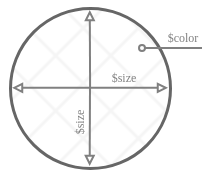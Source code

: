 <mxfile version="18.1.1" type="device"><diagram id="w8FE6rxc9OqxDZEOR7bm" name="Page-1"><mxGraphModel dx="142" dy="149" grid="1" gridSize="10" guides="1" tooltips="1" connect="1" arrows="1" fold="1" page="1" pageScale="1" pageWidth="827" pageHeight="1169" math="0" shadow="0"><root><mxCell id="0"/><mxCell id="1" parent="0"/><mxCell id="2JAlE5AirKuPdmRboZsL-1" value="" style="ellipse;whiteSpace=wrap;html=1;aspect=fixed;fontSize=7;fillColor=#F5F5F5;strokeColor=#666666;sketch=0;fillStyle=cross-hatch;shadow=0;gradientDirection=south;fontColor=#333333;strokeWidth=1.5;perimeterSpacing=0;gradientColor=none;fontFamily=Comic Sans MS;" parent="1" vertex="1"><mxGeometry x="240" y="400" width="80" height="80" as="geometry"/></mxCell><mxCell id="2JAlE5AirKuPdmRboZsL-4" value="" style="endArrow=block;startArrow=none;html=1;rounded=0;fontSize=7;fontColor=#6C8EBF;endSize=3;startSize=3;startFill=0;endFill=0;fillColor=#f5f5f5;strokeColor=#808080;gradientColor=#b3b3b3;" parent="1" edge="1"><mxGeometry width="50" height="50" relative="1" as="geometry"><mxPoint x="280.05" y="440" as="sourcePoint"/><mxPoint x="279.89" y="401" as="targetPoint"/></mxGeometry></mxCell><mxCell id="2JAlE5AirKuPdmRboZsL-5" value="" style="endArrow=block;startArrow=block;html=1;rounded=0;fontSize=7;fontColor=#6C8EBF;startFill=0;endFill=0;fillColor=#f5f5f5;strokeColor=#808080;gradientColor=#b3b3b3;jumpStyle=none;endSize=3;startSize=3;" parent="1" edge="1"><mxGeometry width="50" height="50" relative="1" as="geometry"><mxPoint x="241" y="439.89" as="sourcePoint"/><mxPoint x="319" y="439.89" as="targetPoint"/></mxGeometry></mxCell><mxCell id="2JAlE5AirKuPdmRboZsL-7" value="" style="endArrow=none;html=1;rounded=0;fontFamily=Comic Sans MS;fontSize=9;fontColor=#432D57;startSize=3;endSize=0;shadow=0;sketch=0;fillColor=#f5f5f5;strokeColor=#808080;gradientColor=#b3b3b3;startArrow=oval;startFill=0;" parent="1" edge="1"><mxGeometry width="50" height="50" relative="1" as="geometry"><mxPoint x="306" y="420" as="sourcePoint"/><mxPoint x="336" y="420" as="targetPoint"/><Array as="points"><mxPoint x="319" y="420"/></Array></mxGeometry></mxCell><mxCell id="2JAlE5AirKuPdmRboZsL-8" value="$color" style="edgeLabel;html=1;align=center;verticalAlign=middle;resizable=0;points=[];fontSize=6;fontFamily=Comic Sans MS;fontColor=#808080;labelBackgroundColor=none;" parent="2JAlE5AirKuPdmRboZsL-7" vertex="1" connectable="0"><mxGeometry x="0.075" y="2" relative="1" as="geometry"><mxPoint x="4" y="-3" as="offset"/></mxGeometry></mxCell><mxCell id="foZYWfFOTXfR5r0zWIAj-5" value="" style="endArrow=none;startArrow=block;html=1;rounded=0;fontSize=7;fontColor=#6C8EBF;endSize=3;startSize=3;startFill=0;endFill=0;fillColor=#f5f5f5;strokeColor=#808080;gradientColor=#b3b3b3;" parent="1" edge="1"><mxGeometry width="50" height="50" relative="1" as="geometry"><mxPoint x="279.84" y="479" as="sourcePoint"/><mxPoint x="280" y="440" as="targetPoint"/></mxGeometry></mxCell><mxCell id="VNAaOch0tjuGdYavTMge-5" value="$size" style="text;html=1;strokeColor=none;fillColor=none;align=center;verticalAlign=middle;whiteSpace=wrap;rounded=0;labelBackgroundColor=none;fontFamily=Comic Sans MS;fontSize=6;fontColor=#808080;" parent="1" vertex="1"><mxGeometry x="282" y="430" width="30" height="10" as="geometry"/></mxCell><mxCell id="VNAaOch0tjuGdYavTMge-6" value="$size" style="text;html=1;strokeColor=none;fillColor=none;align=center;verticalAlign=middle;whiteSpace=wrap;rounded=0;labelBackgroundColor=none;fontFamily=Comic Sans MS;fontSize=6;fontColor=#808080;rotation=-90;" parent="1" vertex="1"><mxGeometry x="260" y="452" width="30" height="10" as="geometry"/></mxCell></root></mxGraphModel></diagram></mxfile>